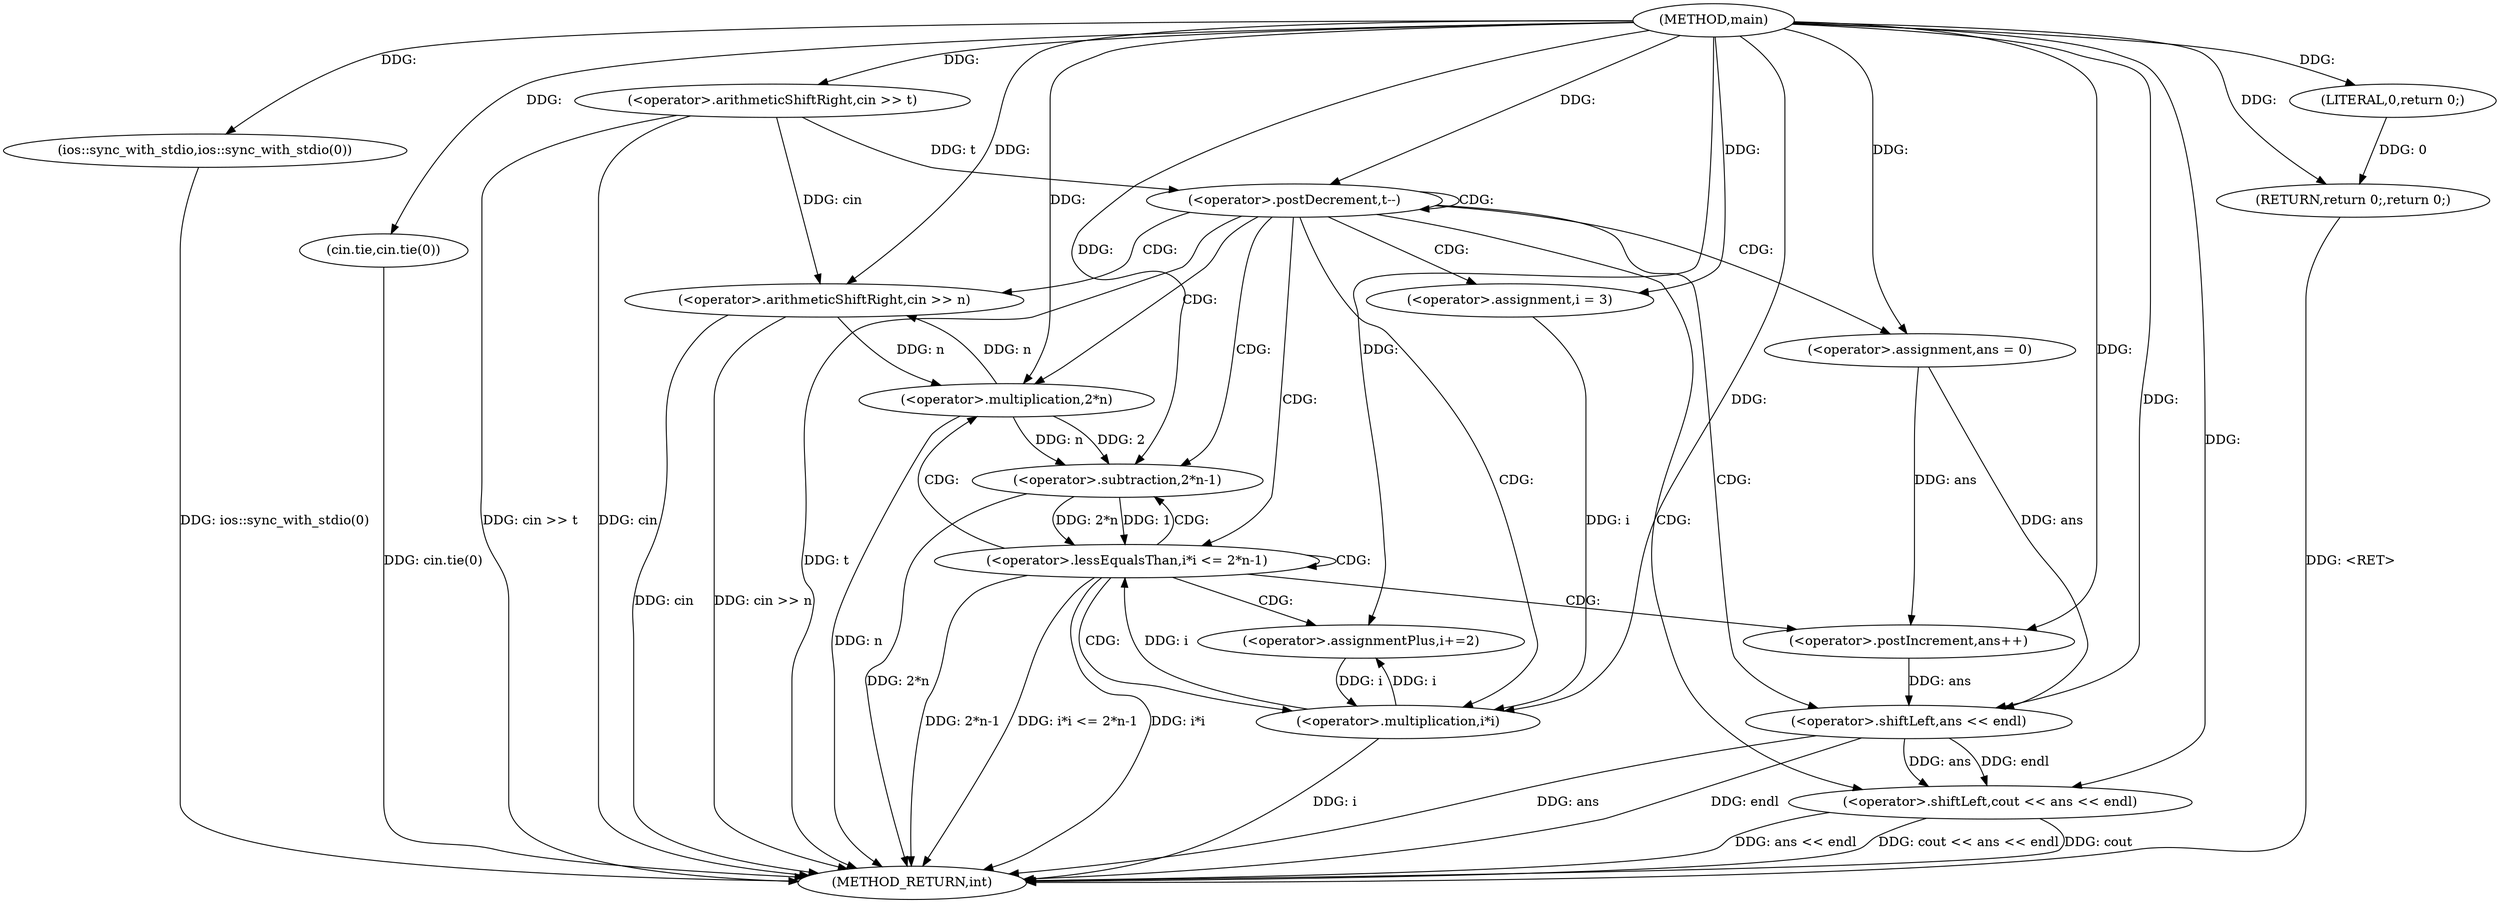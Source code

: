 digraph "main" {  
"1000103" [label = "(METHOD,main)" ]
"1000152" [label = "(METHOD_RETURN,int)" ]
"1000105" [label = "(ios::sync_with_stdio,ios::sync_with_stdio(0))" ]
"1000107" [label = "(cin.tie,cin.tie(0))" ]
"1000110" [label = "(<operator>.arithmeticShiftRight,cin >> t)" ]
"1000150" [label = "(RETURN,return 0;,return 0;)" ]
"1000114" [label = "(<operator>.postDecrement,t--)" ]
"1000151" [label = "(LITERAL,0,return 0;)" ]
"1000118" [label = "(<operator>.arithmeticShiftRight,cin >> n)" ]
"1000122" [label = "(<operator>.assignment,ans = 0)" ]
"1000145" [label = "(<operator>.shiftLeft,cout << ans << endl)" ]
"1000127" [label = "(<operator>.assignment,i = 3)" ]
"1000130" [label = "(<operator>.lessEqualsThan,i*i <= 2*n-1)" ]
"1000139" [label = "(<operator>.assignmentPlus,i+=2)" ]
"1000143" [label = "(<operator>.postIncrement,ans++)" ]
"1000147" [label = "(<operator>.shiftLeft,ans << endl)" ]
"1000131" [label = "(<operator>.multiplication,i*i)" ]
"1000134" [label = "(<operator>.subtraction,2*n-1)" ]
"1000135" [label = "(<operator>.multiplication,2*n)" ]
  "1000105" -> "1000152"  [ label = "DDG: ios::sync_with_stdio(0)"] 
  "1000107" -> "1000152"  [ label = "DDG: cin.tie(0)"] 
  "1000110" -> "1000152"  [ label = "DDG: cin"] 
  "1000110" -> "1000152"  [ label = "DDG: cin >> t"] 
  "1000114" -> "1000152"  [ label = "DDG: t"] 
  "1000118" -> "1000152"  [ label = "DDG: cin"] 
  "1000118" -> "1000152"  [ label = "DDG: cin >> n"] 
  "1000131" -> "1000152"  [ label = "DDG: i"] 
  "1000130" -> "1000152"  [ label = "DDG: i*i"] 
  "1000135" -> "1000152"  [ label = "DDG: n"] 
  "1000134" -> "1000152"  [ label = "DDG: 2*n"] 
  "1000130" -> "1000152"  [ label = "DDG: 2*n-1"] 
  "1000130" -> "1000152"  [ label = "DDG: i*i <= 2*n-1"] 
  "1000147" -> "1000152"  [ label = "DDG: ans"] 
  "1000145" -> "1000152"  [ label = "DDG: ans << endl"] 
  "1000145" -> "1000152"  [ label = "DDG: cout << ans << endl"] 
  "1000150" -> "1000152"  [ label = "DDG: <RET>"] 
  "1000147" -> "1000152"  [ label = "DDG: endl"] 
  "1000145" -> "1000152"  [ label = "DDG: cout"] 
  "1000151" -> "1000150"  [ label = "DDG: 0"] 
  "1000103" -> "1000150"  [ label = "DDG: "] 
  "1000103" -> "1000105"  [ label = "DDG: "] 
  "1000103" -> "1000107"  [ label = "DDG: "] 
  "1000103" -> "1000110"  [ label = "DDG: "] 
  "1000103" -> "1000151"  [ label = "DDG: "] 
  "1000110" -> "1000114"  [ label = "DDG: t"] 
  "1000103" -> "1000114"  [ label = "DDG: "] 
  "1000103" -> "1000122"  [ label = "DDG: "] 
  "1000110" -> "1000118"  [ label = "DDG: cin"] 
  "1000103" -> "1000118"  [ label = "DDG: "] 
  "1000135" -> "1000118"  [ label = "DDG: n"] 
  "1000103" -> "1000127"  [ label = "DDG: "] 
  "1000103" -> "1000139"  [ label = "DDG: "] 
  "1000103" -> "1000145"  [ label = "DDG: "] 
  "1000147" -> "1000145"  [ label = "DDG: ans"] 
  "1000147" -> "1000145"  [ label = "DDG: endl"] 
  "1000131" -> "1000130"  [ label = "DDG: i"] 
  "1000134" -> "1000130"  [ label = "DDG: 1"] 
  "1000134" -> "1000130"  [ label = "DDG: 2*n"] 
  "1000131" -> "1000139"  [ label = "DDG: i"] 
  "1000122" -> "1000147"  [ label = "DDG: ans"] 
  "1000143" -> "1000147"  [ label = "DDG: ans"] 
  "1000103" -> "1000147"  [ label = "DDG: "] 
  "1000127" -> "1000131"  [ label = "DDG: i"] 
  "1000139" -> "1000131"  [ label = "DDG: i"] 
  "1000103" -> "1000131"  [ label = "DDG: "] 
  "1000135" -> "1000134"  [ label = "DDG: n"] 
  "1000135" -> "1000134"  [ label = "DDG: 2"] 
  "1000103" -> "1000134"  [ label = "DDG: "] 
  "1000122" -> "1000143"  [ label = "DDG: ans"] 
  "1000103" -> "1000143"  [ label = "DDG: "] 
  "1000103" -> "1000135"  [ label = "DDG: "] 
  "1000118" -> "1000135"  [ label = "DDG: n"] 
  "1000114" -> "1000131"  [ label = "CDG: "] 
  "1000114" -> "1000127"  [ label = "CDG: "] 
  "1000114" -> "1000147"  [ label = "CDG: "] 
  "1000114" -> "1000145"  [ label = "CDG: "] 
  "1000114" -> "1000130"  [ label = "CDG: "] 
  "1000114" -> "1000135"  [ label = "CDG: "] 
  "1000114" -> "1000114"  [ label = "CDG: "] 
  "1000114" -> "1000118"  [ label = "CDG: "] 
  "1000114" -> "1000134"  [ label = "CDG: "] 
  "1000114" -> "1000122"  [ label = "CDG: "] 
  "1000130" -> "1000131"  [ label = "CDG: "] 
  "1000130" -> "1000143"  [ label = "CDG: "] 
  "1000130" -> "1000130"  [ label = "CDG: "] 
  "1000130" -> "1000139"  [ label = "CDG: "] 
  "1000130" -> "1000135"  [ label = "CDG: "] 
  "1000130" -> "1000134"  [ label = "CDG: "] 
}
